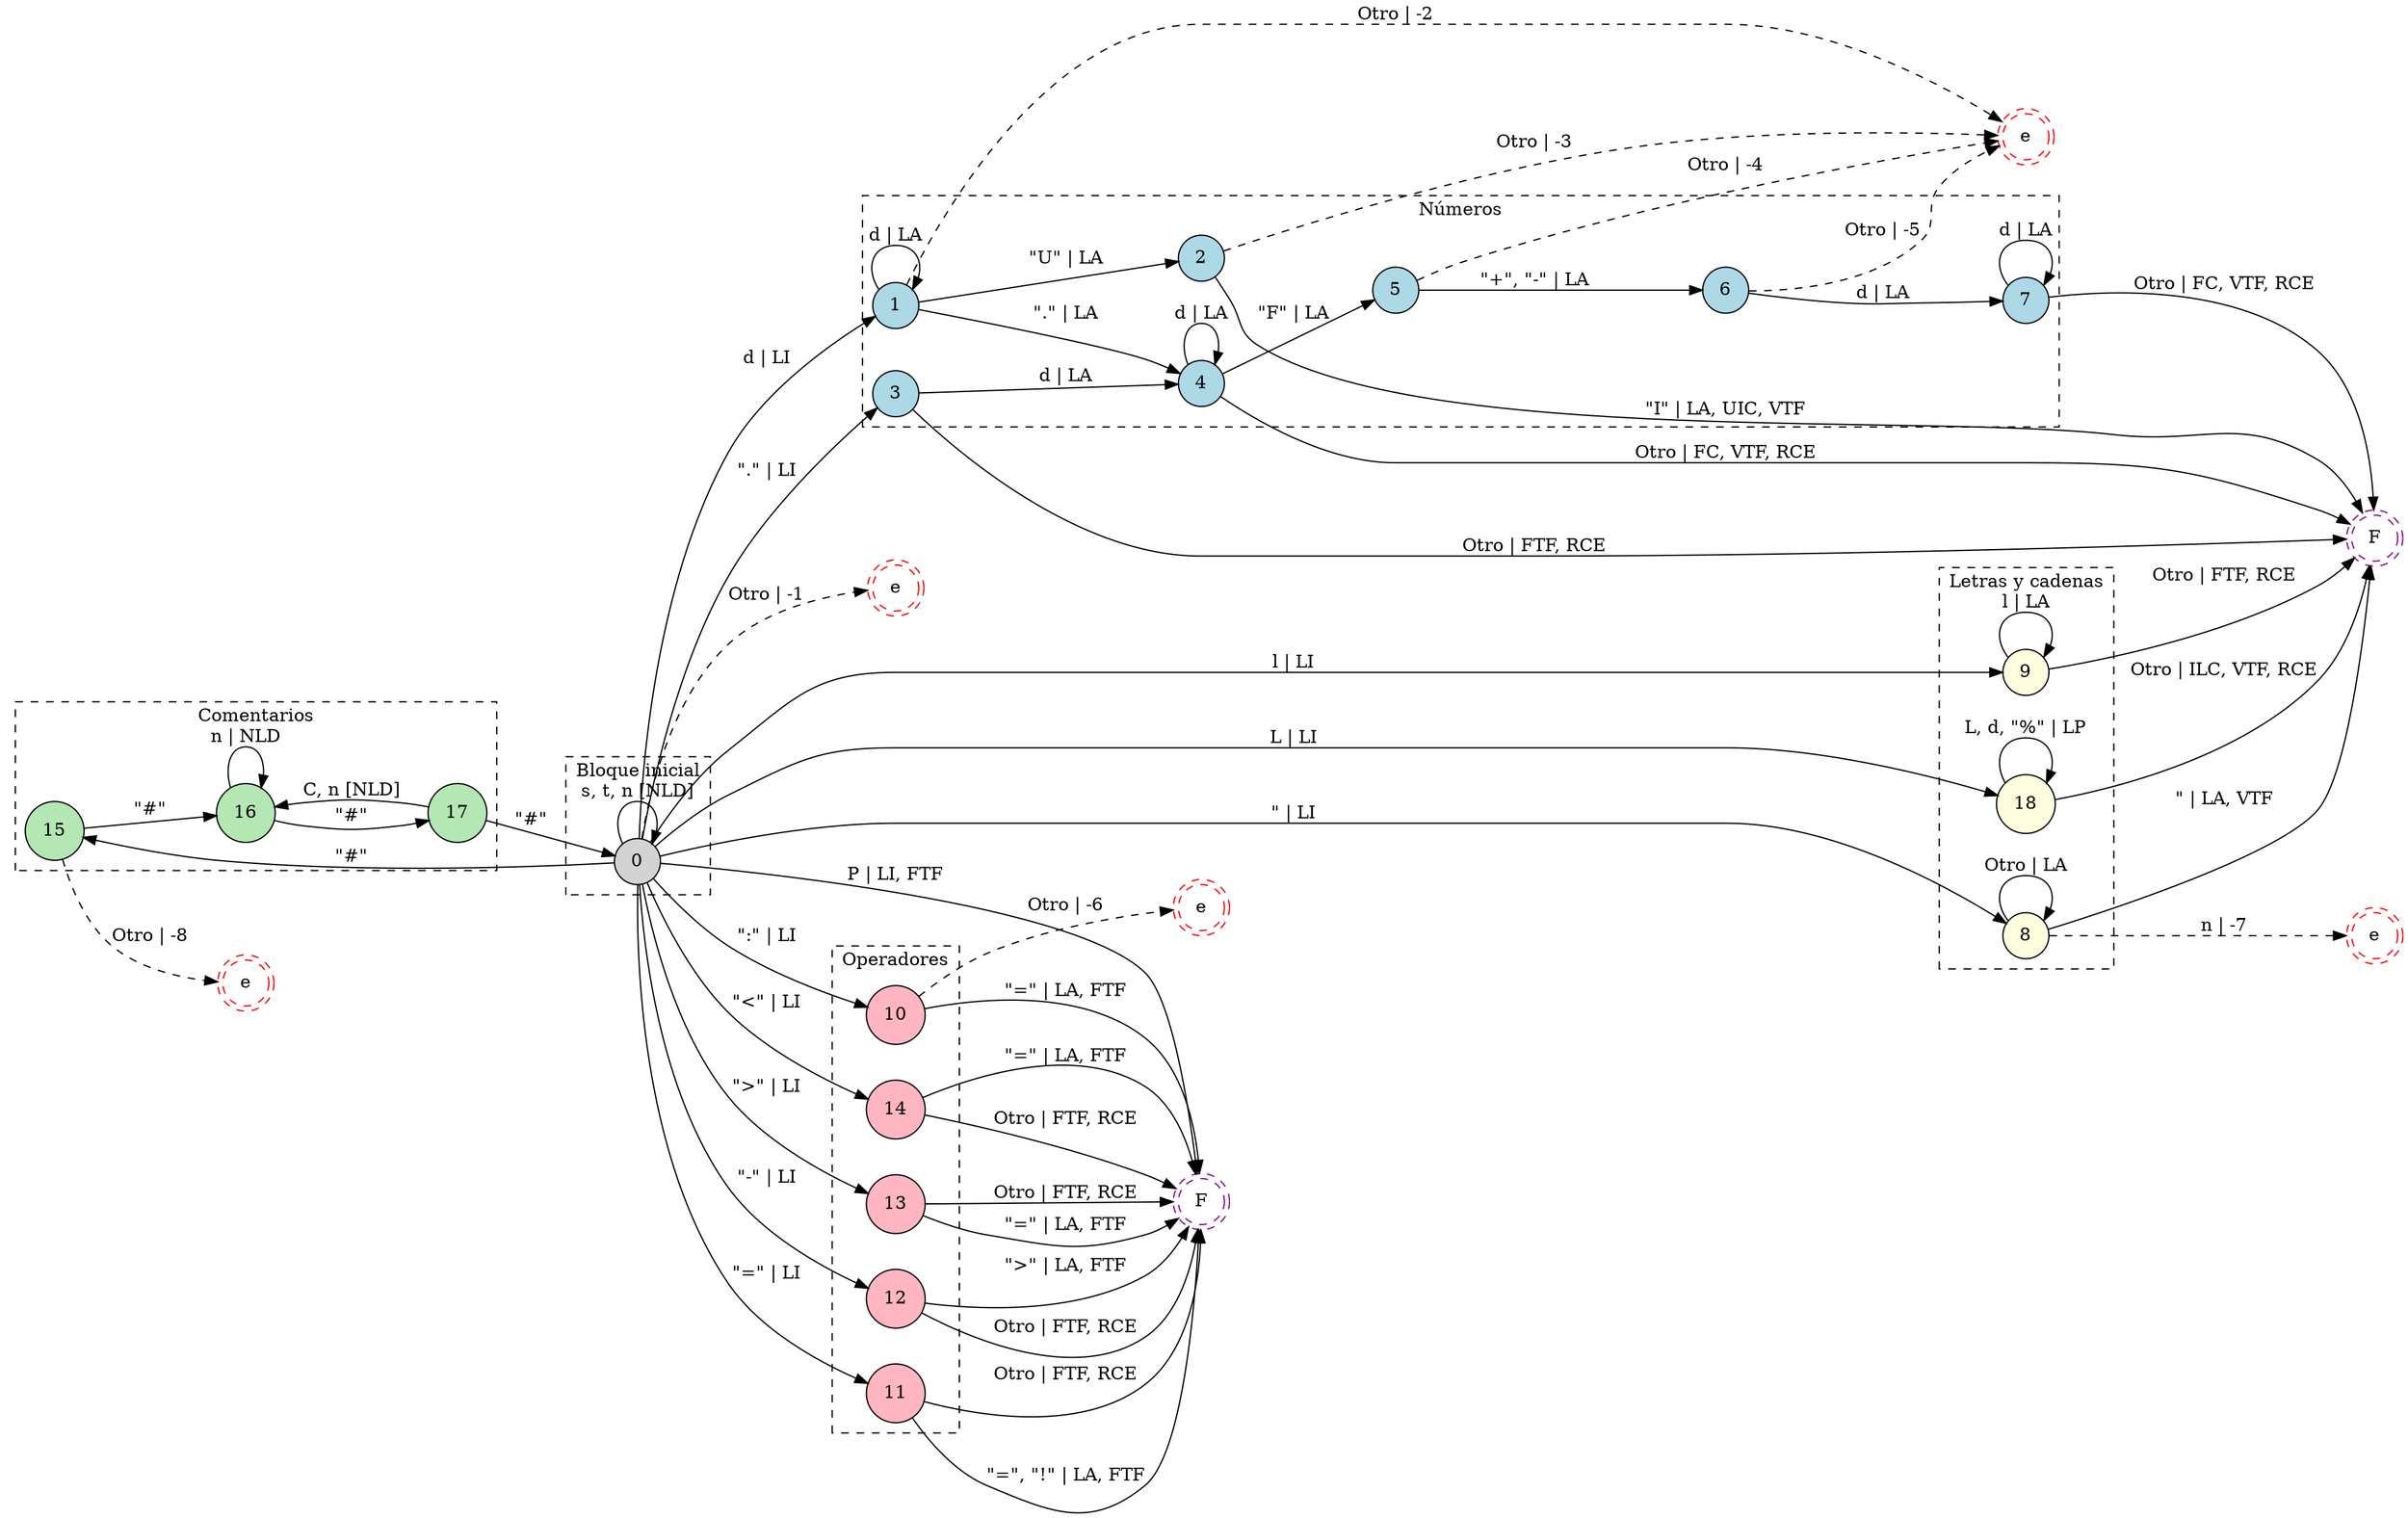 digraph DFA {
    // Layout general
    rankdir = LR;
    splines = true;
    overlap = false;
    nodesep = 0.4;
    ranksep = 0.6;
    
    // Estados normales
    node [shape = circle; style = filled;];
    
    // Estado de aceptación
    // Se definen varios para que el autómata quede más claro.
    // Todos referencian al mismo estado de aceptación.
    // ACEPTACIÓN DE TOKEN VARIABLES.
    // TOKEN VARIABLE: token al que le corresponde más de un lexema.
    fI [shape = doublecircle;style = dashed;color = "#8a048a"; label = "F";];
    // ACEPTACIÓN DE OPERADORES.
    fP [shape = doublecircle;style = dashed;color = "#8a048a"; label = "F";];
    
    // Estados de error.
    // Se definen varios para que el autómata quede más claro.
    // Todos referencias al mismo estado de error o estado sumidero.
    // ERROR GENERAL.
    eG [shape = doublecircle;style = dashed;color = red;label = "e";];
    // ERROR DE COMENTARIO.
    eC [shape = doublecircle;style = dashed;color = red;label = "e";];
    // ERROR DE OPERADOR.
    eP [shape = doublecircle;style = dashed;color = red;label = "e";];
    // ERROR DE NÚMERO.
    eN [shape = doublecircle;style = dashed;color = red;label = "e";];
    // ERROR DE CADENA.
    eS [shape = doublecircle;style = dashed;color = red;label = "e";];
    
    // -----------------------------
    // Agrupación inicial
    subgraph cluster_inicio {
        label = "Bloque inicial";
        style = dashed;
        fillcolor = lightgrey;
        0;
    }
    
    // Agrupación numérica
    subgraph cluster_num {
        label = "Números";
        style = dashed;
        fillcolor = "#f2f2f2";
        node [fillcolor = lightblue;];
        1;
        2;
        3;
        4;
        5;
        6;
        7;
    }
    
    // Agrupación literales
    subgraph cluster_lit {
        label = "Letras y cadenas";
        style = dashed;
        node [fillcolor = lightyellow;];
        8;
        9;
        18;
    }
    
    // Agrupación operadores
    subgraph cluster_ops {
        label = "Operadores";
        style = dashed;
        node [fillcolor = lightpink;];
        10;
        11;
        12;
        13;
        14;
    }
    
    // Agrupación comentarios
    subgraph cluster_coment {
        label = "Comentarios";
        style = dashed;
        node [fillcolor = "#b4e7b4";];
        15;
        16;
        17;
    }
    
    0 -> 0 [label = "s, t, n [NLD]";];
    0 -> 10 [label = "\":\" | LI";];
    0 -> 11 [label = "\"=\" | LI";];
    0 -> 12 [label = "\"-\" | LI";];
    0 -> 13 [label = "\">\" | LI";];
    0 -> 14 [label = "\"<\" | LI";];
    0 -> 15 [label = "\"#\"";];
    0 -> 18 [label = "L | LI";];
    0 -> 1 [label = "d | LI";];
    0 -> 3 [label = "\".\" | LI";];
    0 -> 8 [label = "\" | LI";];
    0 -> 9 [label = "l | LI";];
    0 -> eG [label = "Otro | -1"; style = dashed;];
    0 -> fP [label = "P | LI, FTF";];
    1 -> 1 [label = "d | LA";];
    1 -> 2 [label = "\"U\" | LA";];
    1 -> 4 [label = "\".\" | LA";];
    1 -> eN [label = "Otro | -2"; style = dashed;];
    2 -> eN [label = "Otro | -3"; style = dashed;];
    2 -> fI [label = "\"I\" | LA, UIC, VTF";];
    3 -> 4 [label = "d | LA";];
    3 -> fI [label = "Otro | FTF, RCE";];
    4 -> 4 [label = "d | LA";];
    4 -> 5 [label = "\"F\" | LA";];
    4 -> fI [label = "Otro | FC, VTF, RCE";];
    5 -> 6 [label = "\"+\", \"-\" | LA";];
    5 -> eN [label = "Otro | -4"; style = dashed;];
    6 -> 7 [label = "d | LA";];
    6 -> eN [label = "Otro | -5"; style = dashed;];
    7 -> 7 [label = "d | LA";];
    7 -> fI [label = "Otro | FC, VTF, RCE";];
    8 -> 8 [label = "Otro | LA";];
    8 -> eS [label = "n | -7"; style = dashed;];
    8 -> fI [label = "\" | LA, VTF";];
    9 -> 9 [label = "l | LA";];
    9 -> fI [label = "Otro | FTF, RCE";];
    10 -> eP [label = "Otro | -6"; style = dashed;];
    10 -> fP [label = "\"=\" | LA, FTF";];
    11 -> fP [label = "\"=\", \"!\" | LA, FTF";];
    11 -> fP [label = "Otro | FTF, RCE";];
    12 -> fP [label = "\">\" | LA, FTF";];
    12 -> fP [label = "Otro | FTF, RCE";];
    13 -> fP [label = "\"=\" | LA, FTF";];
    13 -> fP [label = "Otro | FTF, RCE";];
    14 -> fP [label = "\"=\" | LA, FTF";];
    14 -> fP [label = "Otro | FTF, RCE";];
    15 -> 16 [label = "\"#\"";];
    15 -> eC [label = "Otro | -8"; style = dashed;];
    16 -> 16 [label = "n | NLD";];
    16 -> 17 [label = "\"#\"";];
    17 -> 0 [label = "\"#\"";];
    17 -> 16 [label = "C, n [NLD]";];
    18 -> 18 [label = "L, d, \"%\" | LP";];
    18 -> fI [label = "Otro | ILC, VTF, RCE";];
}

